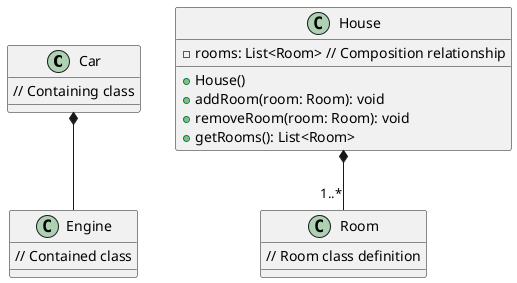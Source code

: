 @startuml
class Car {
    // Containing class
}

class Engine {
    // Contained class
}

Car *-- Engine

class Room {
    // Room class definition
}

class House {
    - rooms: List<Room> // Composition relationship

    + House()
    + addRoom(room: Room): void
    + removeRoom(room: Room): void
    + getRooms(): List<Room>
}

'House "1" *-- "*" Room
House *-- "1..*" Room

@enduml